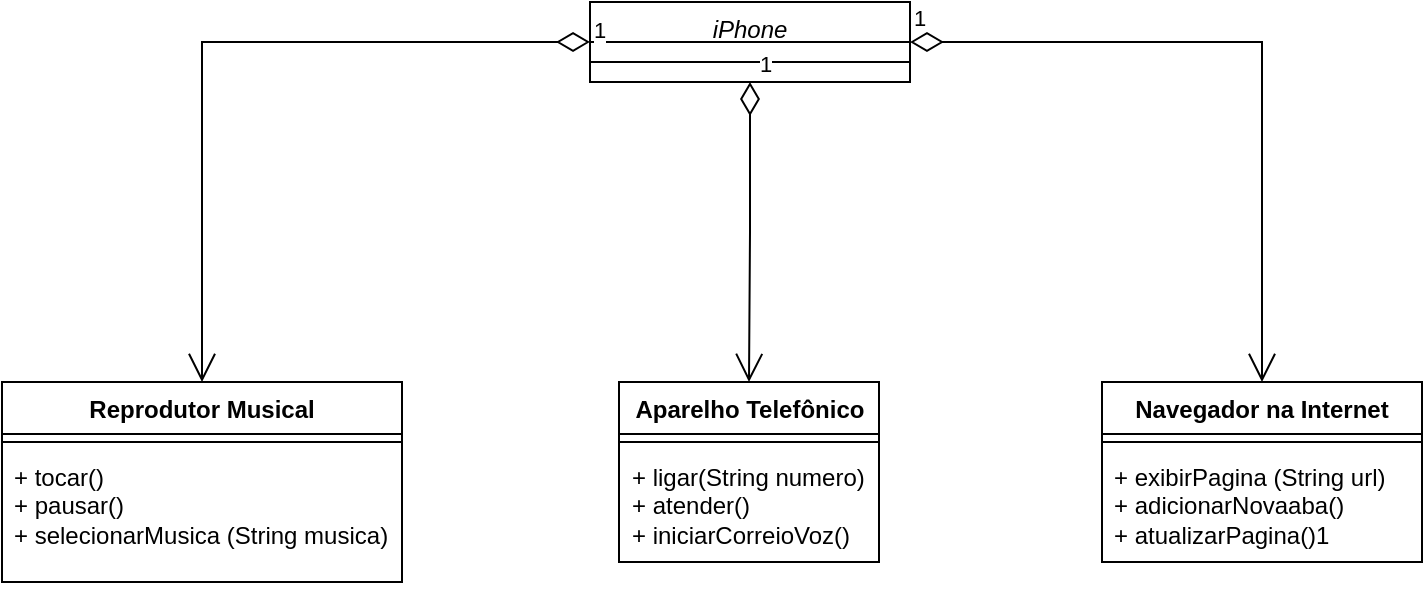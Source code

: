 <mxfile version="24.0.6" type="device">
  <diagram id="C5RBs43oDa-KdzZeNtuy" name="Page-1">
    <mxGraphModel dx="954" dy="558" grid="1" gridSize="10" guides="1" tooltips="1" connect="1" arrows="1" fold="1" page="1" pageScale="1" pageWidth="827" pageHeight="1169" math="0" shadow="0">
      <root>
        <mxCell id="WIyWlLk6GJQsqaUBKTNV-0" />
        <mxCell id="WIyWlLk6GJQsqaUBKTNV-1" parent="WIyWlLk6GJQsqaUBKTNV-0" />
        <mxCell id="zkfFHV4jXpPFQw0GAbJ--0" value="iPhone" style="swimlane;fontStyle=2;align=center;verticalAlign=top;childLayout=stackLayout;horizontal=1;startSize=20;horizontalStack=0;resizeParent=1;resizeLast=0;collapsible=1;marginBottom=0;rounded=0;shadow=0;strokeWidth=1;" parent="WIyWlLk6GJQsqaUBKTNV-1" vertex="1">
          <mxGeometry x="334" y="140" width="160" height="40" as="geometry">
            <mxRectangle x="230" y="140" width="160" height="26" as="alternateBounds" />
          </mxGeometry>
        </mxCell>
        <mxCell id="zkfFHV4jXpPFQw0GAbJ--4" value="" style="line;html=1;strokeWidth=1;align=left;verticalAlign=middle;spacingTop=-1;spacingLeft=3;spacingRight=3;rotatable=0;labelPosition=right;points=[];portConstraint=eastwest;" parent="zkfFHV4jXpPFQw0GAbJ--0" vertex="1">
          <mxGeometry y="20" width="160" height="20" as="geometry" />
        </mxCell>
        <mxCell id="DuFw6lHZXHXymu8XQ8bP-14" value="Aparelho Telefônico" style="swimlane;fontStyle=1;align=center;verticalAlign=top;childLayout=stackLayout;horizontal=1;startSize=26;horizontalStack=0;resizeParent=1;resizeParentMax=0;resizeLast=0;collapsible=1;marginBottom=0;whiteSpace=wrap;html=1;" vertex="1" parent="WIyWlLk6GJQsqaUBKTNV-1">
          <mxGeometry x="348.5" y="330" width="130" height="90" as="geometry" />
        </mxCell>
        <mxCell id="DuFw6lHZXHXymu8XQ8bP-16" value="" style="line;strokeWidth=1;fillColor=none;align=left;verticalAlign=middle;spacingTop=-1;spacingLeft=3;spacingRight=3;rotatable=0;labelPosition=right;points=[];portConstraint=eastwest;strokeColor=inherit;" vertex="1" parent="DuFw6lHZXHXymu8XQ8bP-14">
          <mxGeometry y="26" width="130" height="8" as="geometry" />
        </mxCell>
        <mxCell id="DuFw6lHZXHXymu8XQ8bP-17" value="+ ligar(String numero)&lt;div&gt;+ atender()&lt;br&gt;&lt;/div&gt;&lt;div&gt;+ iniciarCorreioVoz()&lt;br&gt;&lt;/div&gt;&lt;div&gt;&lt;br&gt;&lt;/div&gt;" style="text;strokeColor=none;fillColor=none;align=left;verticalAlign=top;spacingLeft=4;spacingRight=4;overflow=hidden;rotatable=0;points=[[0,0.5],[1,0.5]];portConstraint=eastwest;whiteSpace=wrap;html=1;" vertex="1" parent="DuFw6lHZXHXymu8XQ8bP-14">
          <mxGeometry y="34" width="130" height="56" as="geometry" />
        </mxCell>
        <mxCell id="DuFw6lHZXHXymu8XQ8bP-18" value="Reprodutor Musical" style="swimlane;fontStyle=1;align=center;verticalAlign=top;childLayout=stackLayout;horizontal=1;startSize=26;horizontalStack=0;resizeParent=1;resizeParentMax=0;resizeLast=0;collapsible=1;marginBottom=0;whiteSpace=wrap;html=1;" vertex="1" parent="WIyWlLk6GJQsqaUBKTNV-1">
          <mxGeometry x="40" y="330" width="200" height="100" as="geometry" />
        </mxCell>
        <mxCell id="DuFw6lHZXHXymu8XQ8bP-20" value="" style="line;strokeWidth=1;fillColor=none;align=left;verticalAlign=middle;spacingTop=-1;spacingLeft=3;spacingRight=3;rotatable=0;labelPosition=right;points=[];portConstraint=eastwest;strokeColor=inherit;" vertex="1" parent="DuFw6lHZXHXymu8XQ8bP-18">
          <mxGeometry y="26" width="200" height="8" as="geometry" />
        </mxCell>
        <mxCell id="DuFw6lHZXHXymu8XQ8bP-21" value="&lt;div&gt;+ tocar()&lt;br&gt;&lt;/div&gt;&lt;div&gt;+ pausar()&lt;br&gt;&lt;/div&gt;&lt;div&gt;+ selecionarMusica (String musica)&lt;/div&gt;" style="text;strokeColor=none;fillColor=none;align=left;verticalAlign=top;spacingLeft=4;spacingRight=4;overflow=hidden;rotatable=0;points=[[0,0.5],[1,0.5]];portConstraint=eastwest;whiteSpace=wrap;html=1;" vertex="1" parent="DuFw6lHZXHXymu8XQ8bP-18">
          <mxGeometry y="34" width="200" height="66" as="geometry" />
        </mxCell>
        <mxCell id="DuFw6lHZXHXymu8XQ8bP-22" value="Navegador na Internet" style="swimlane;fontStyle=1;align=center;verticalAlign=top;childLayout=stackLayout;horizontal=1;startSize=26;horizontalStack=0;resizeParent=1;resizeParentMax=0;resizeLast=0;collapsible=1;marginBottom=0;whiteSpace=wrap;html=1;" vertex="1" parent="WIyWlLk6GJQsqaUBKTNV-1">
          <mxGeometry x="590" y="330" width="160" height="90" as="geometry">
            <mxRectangle x="590" y="330" width="160" height="30" as="alternateBounds" />
          </mxGeometry>
        </mxCell>
        <mxCell id="DuFw6lHZXHXymu8XQ8bP-24" value="" style="line;strokeWidth=1;fillColor=none;align=left;verticalAlign=middle;spacingTop=-1;spacingLeft=3;spacingRight=3;rotatable=0;labelPosition=right;points=[];portConstraint=eastwest;strokeColor=inherit;" vertex="1" parent="DuFw6lHZXHXymu8XQ8bP-22">
          <mxGeometry y="26" width="160" height="8" as="geometry" />
        </mxCell>
        <mxCell id="DuFw6lHZXHXymu8XQ8bP-25" value="+ exibirPagina (String url)&lt;div&gt;+ adicionarNovaaba()&lt;br&gt;&lt;/div&gt;&lt;div&gt;+ atualizarPagina()1&lt;/div&gt;&lt;div&gt;&lt;br&gt;&lt;/div&gt;" style="text;strokeColor=none;fillColor=none;align=left;verticalAlign=top;spacingLeft=4;spacingRight=4;overflow=hidden;rotatable=0;points=[[0,0.5],[1,0.5]];portConstraint=eastwest;whiteSpace=wrap;html=1;" vertex="1" parent="DuFw6lHZXHXymu8XQ8bP-22">
          <mxGeometry y="34" width="160" height="56" as="geometry" />
        </mxCell>
        <mxCell id="DuFw6lHZXHXymu8XQ8bP-28" value="1" style="endArrow=open;html=1;endSize=12;startArrow=diamondThin;startSize=14;startFill=0;edgeStyle=orthogonalEdgeStyle;align=left;verticalAlign=bottom;rounded=0;exitX=0;exitY=0.5;exitDx=0;exitDy=0;" edge="1" parent="WIyWlLk6GJQsqaUBKTNV-1" source="zkfFHV4jXpPFQw0GAbJ--0" target="DuFw6lHZXHXymu8XQ8bP-18">
          <mxGeometry x="-1" y="3" relative="1" as="geometry">
            <mxPoint x="370" y="170" as="sourcePoint" />
            <mxPoint x="530" y="170" as="targetPoint" />
          </mxGeometry>
        </mxCell>
        <mxCell id="DuFw6lHZXHXymu8XQ8bP-30" value="1" style="endArrow=open;html=1;endSize=12;startArrow=diamondThin;startSize=14;startFill=0;edgeStyle=orthogonalEdgeStyle;align=left;verticalAlign=bottom;rounded=0;exitX=0.5;exitY=1;exitDx=0;exitDy=0;entryX=0.5;entryY=0;entryDx=0;entryDy=0;" edge="1" parent="WIyWlLk6GJQsqaUBKTNV-1" source="zkfFHV4jXpPFQw0GAbJ--0" target="DuFw6lHZXHXymu8XQ8bP-14">
          <mxGeometry x="-1" y="3" relative="1" as="geometry">
            <mxPoint x="390" y="250" as="sourcePoint" />
            <mxPoint x="550" y="250" as="targetPoint" />
          </mxGeometry>
        </mxCell>
        <mxCell id="DuFw6lHZXHXymu8XQ8bP-32" value="1" style="endArrow=open;html=1;endSize=12;startArrow=diamondThin;startSize=14;startFill=0;edgeStyle=orthogonalEdgeStyle;align=left;verticalAlign=bottom;rounded=0;exitX=1;exitY=0.5;exitDx=0;exitDy=0;" edge="1" parent="WIyWlLk6GJQsqaUBKTNV-1" source="zkfFHV4jXpPFQw0GAbJ--0" target="DuFw6lHZXHXymu8XQ8bP-22">
          <mxGeometry x="-1" y="3" relative="1" as="geometry">
            <mxPoint x="590" y="180" as="sourcePoint" />
            <mxPoint x="750" y="180" as="targetPoint" />
          </mxGeometry>
        </mxCell>
      </root>
    </mxGraphModel>
  </diagram>
</mxfile>
